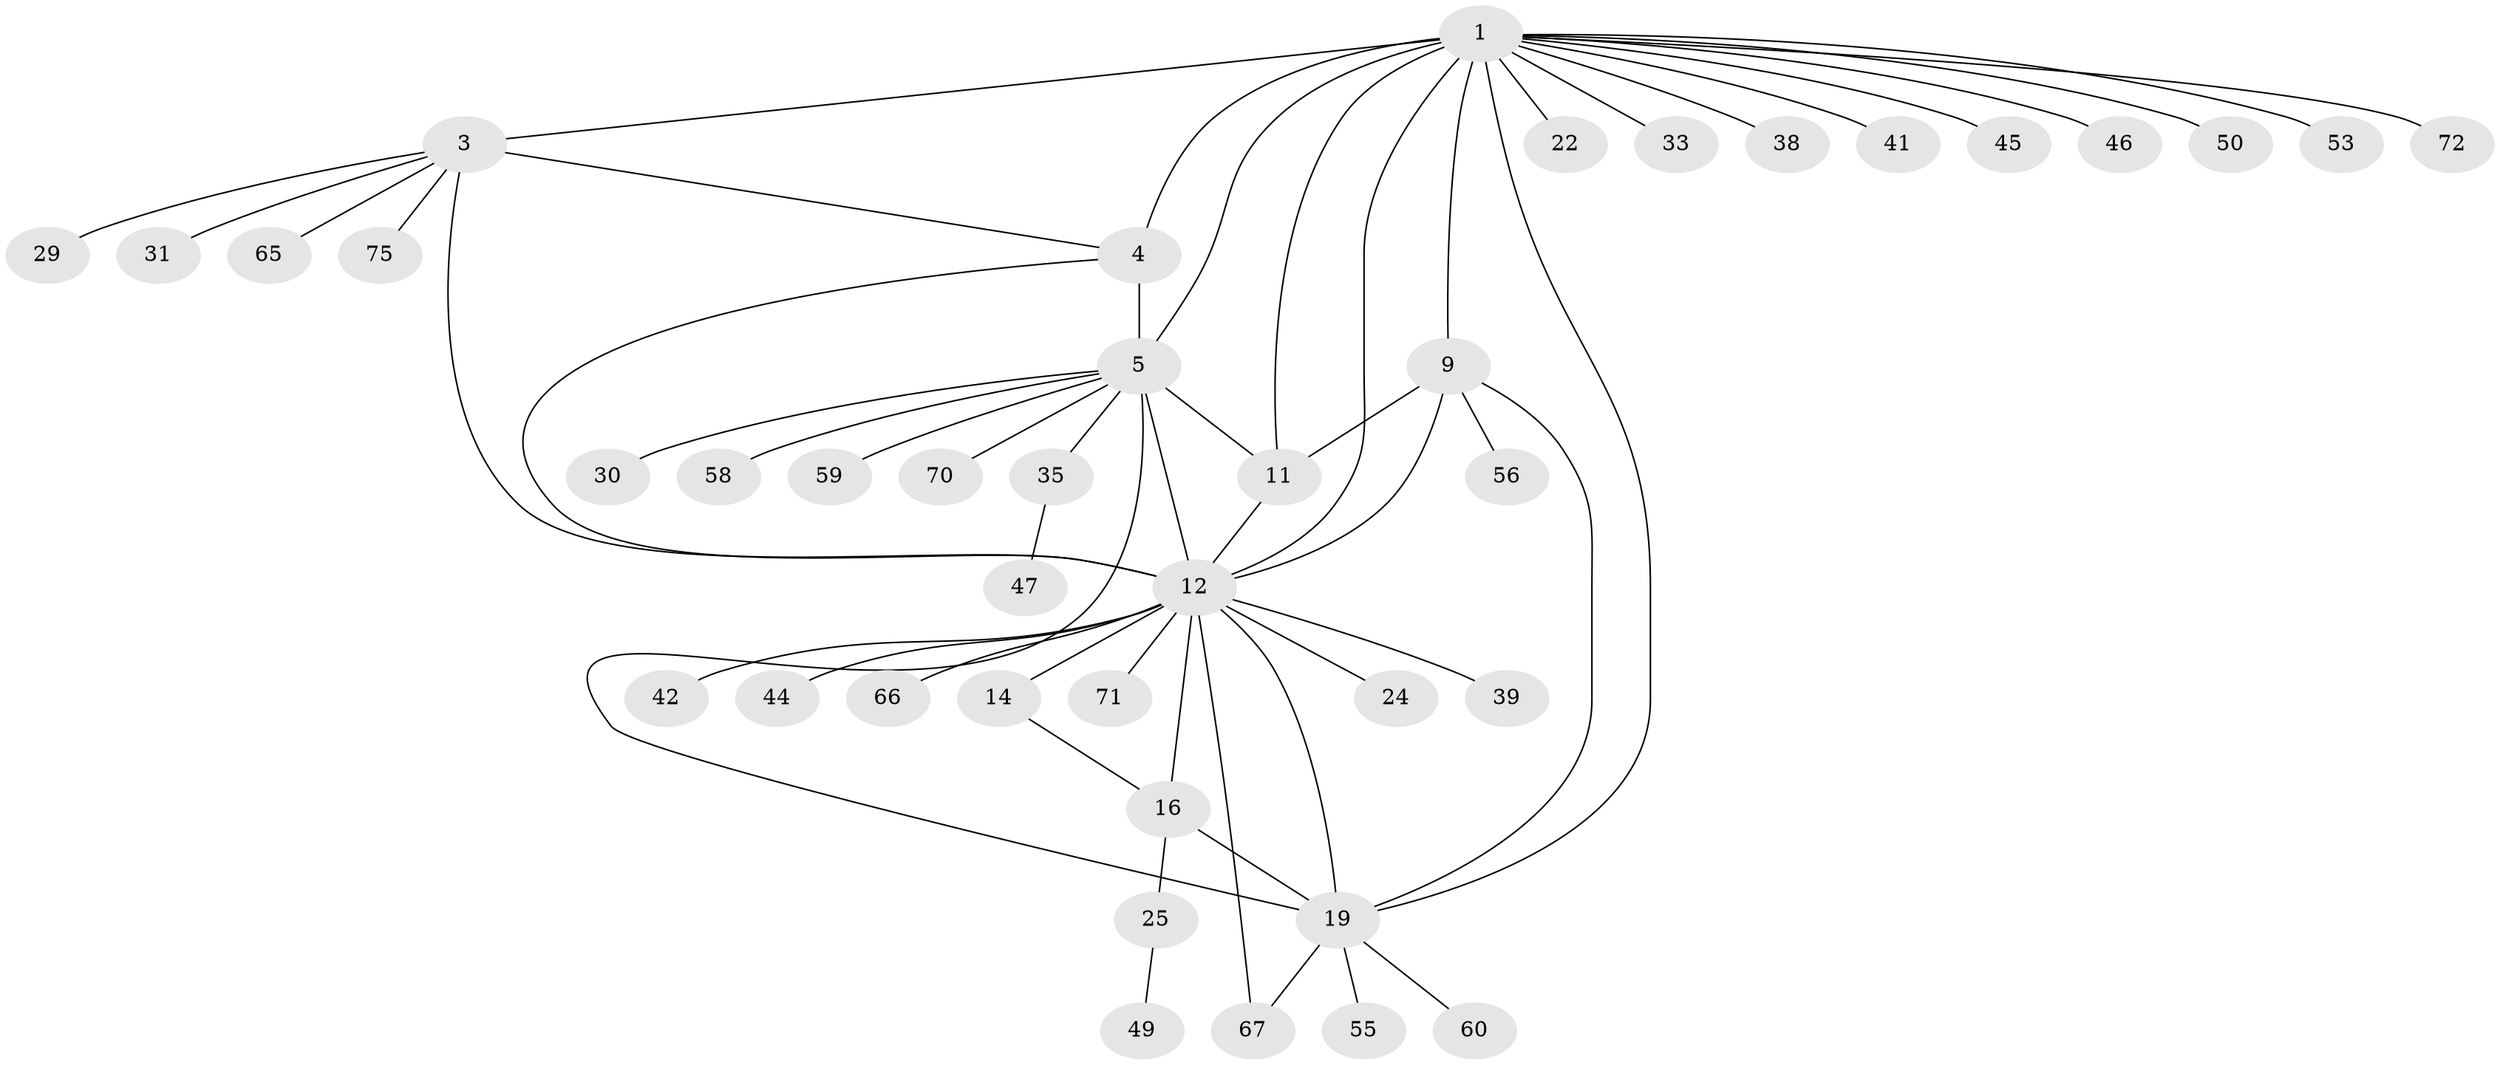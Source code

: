// original degree distribution, {7: 0.04819277108433735, 3: 0.024096385542168676, 12: 0.024096385542168676, 5: 0.04819277108433735, 6: 0.03614457831325301, 9: 0.03614457831325301, 4: 0.024096385542168676, 10: 0.012048192771084338, 1: 0.4939759036144578, 2: 0.25301204819277107}
// Generated by graph-tools (version 1.1) at 2025/15/03/09/25 04:15:47]
// undirected, 41 vertices, 55 edges
graph export_dot {
graph [start="1"]
  node [color=gray90,style=filled];
  1 [super="+10+2+20"];
  3 [super="+43+28+40+52"];
  4;
  5 [super="+6"];
  9 [super="+26"];
  11;
  12 [super="+18+23+13+36+21+79+54"];
  14;
  16;
  19 [super="+37"];
  22;
  24;
  25;
  29 [super="+81"];
  30;
  31;
  33;
  35;
  38;
  39;
  41;
  42;
  44;
  45;
  46 [super="+74"];
  47 [super="+57"];
  49;
  50;
  53;
  55;
  56;
  58;
  59;
  60;
  65;
  66;
  67;
  70 [super="+83"];
  71;
  72;
  75;
  1 -- 3 [weight=2];
  1 -- 4 [weight=2];
  1 -- 22;
  1 -- 72;
  1 -- 33;
  1 -- 38;
  1 -- 9;
  1 -- 41;
  1 -- 11;
  1 -- 12 [weight=2];
  1 -- 45;
  1 -- 46;
  1 -- 50;
  1 -- 19;
  1 -- 53;
  1 -- 5;
  3 -- 4;
  3 -- 29;
  3 -- 31;
  3 -- 65;
  3 -- 75;
  3 -- 12 [weight=2];
  4 -- 12;
  4 -- 5;
  5 -- 58;
  5 -- 70;
  5 -- 12 [weight=4];
  5 -- 35;
  5 -- 11;
  5 -- 19;
  5 -- 59;
  5 -- 30;
  9 -- 11;
  9 -- 12;
  9 -- 56;
  9 -- 19;
  11 -- 12;
  12 -- 19 [weight=2];
  12 -- 71;
  12 -- 66;
  12 -- 67;
  12 -- 14 [weight=2];
  12 -- 16 [weight=2];
  12 -- 24;
  12 -- 39;
  12 -- 42;
  12 -- 44;
  14 -- 16;
  16 -- 19;
  16 -- 25;
  19 -- 55;
  19 -- 60;
  19 -- 67;
  25 -- 49;
  35 -- 47;
}
